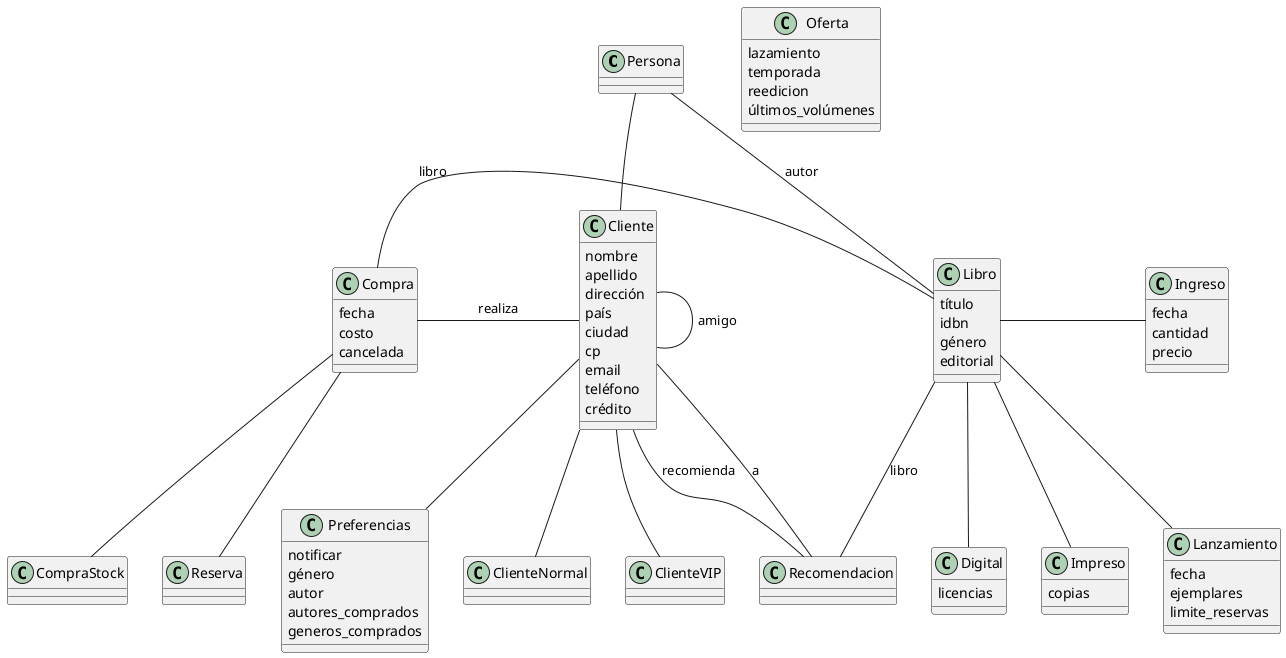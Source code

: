 @startuml

together {
    class Persona
    class Cliente {
        nombre
        apellido
        dirección
        país
        ciudad
        cp
        email
        teléfono
        crédito
    }
    class ClienteNormal
    Class ClienteVIP
}

class Preferencias {
    notificar
    género
    autor
    autores_comprados
    generos_comprados
}

together {
    class Libro {
        título
        idbn
        género
        editorial
    }
    class Digital {
        licencias
    }
    class Impreso {
        copias
    }
}


class Lanzamiento {
    fecha
    ejemplares
    limite_reservas
}

class Compra {
    fecha
    costo
    cancelada
}
class CompraStock {
}
class Reserva {
}


class Ingreso {
    fecha
    cantidad
    precio
}

class Oferta {
    lazamiento
    temporada
    reedicion
    últimos_volúmenes
}

class Recomendacion

Compra - Libro : libro
Compra -d- CompraStock
Compra -d- Reserva


Libro -- Persona : autor
Persona -d- Cliente
Cliente -d- ClienteNormal
Cliente -d- ClienteVIP

Cliente -l- Compra : realiza
Cliente -d- Preferencias
Cliente - Cliente : amigo
Cliente -d- Recomendacion : recomienda
Cliente -d- Recomendacion : a
Recomendacion - Libro : libro

Libro -d- Digital
Libro -d- Impreso
Libro -d- Lanzamiento
Libro - Ingreso


@enduml